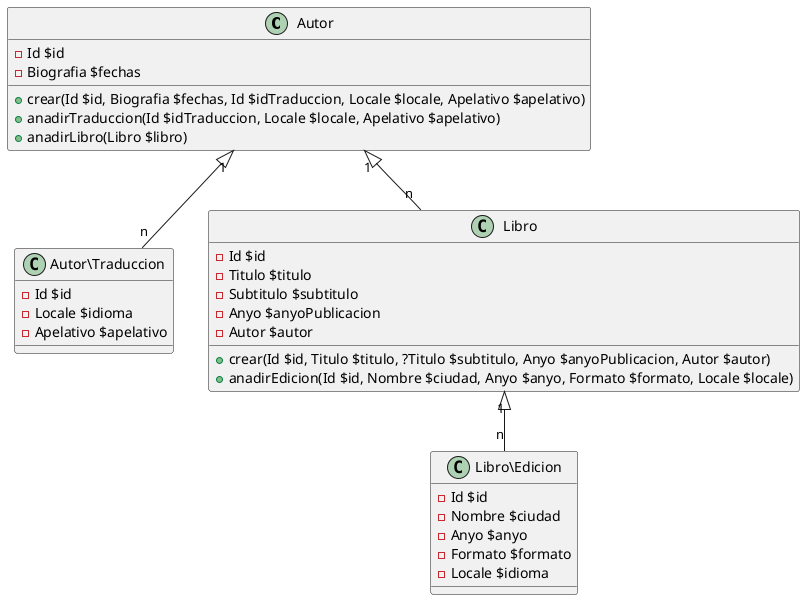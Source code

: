 @startuml

class Autor {
    - Id $id
    - Biografia $fechas

    + crear(Id $id, Biografia $fechas, Id $idTraduccion, Locale $locale, Apelativo $apelativo)
    + anadirTraduccion(Id $idTraduccion, Locale $locale, Apelativo $apelativo)
    + anadirLibro(Libro $libro)
}

class Autor\Traduccion {
    - Id $id
    - Locale $idioma
    - Apelativo $apelativo
}

class Libro {
    - Id $id
    - Titulo $titulo
    - Subtitulo $subtitulo
    - Anyo $anyoPublicacion
    - Autor $autor
    + crear(Id $id, Titulo $titulo, ?Titulo $subtitulo, Anyo $anyoPublicacion, Autor $autor)
    + anadirEdicion(Id $id, Nombre $ciudad, Anyo $anyo, Formato $formato, Locale $locale)
}

class Libro\Edicion {
    - Id $id
    - Nombre $ciudad
    - Anyo $anyo
    - Formato $formato
    - Locale $idioma
}

Autor "1" <|-- "n" Autor\Traduccion
Autor "1" <|-- "n" Libro
Libro "1" <|-- "n" Libro\Edicion


@enduml
